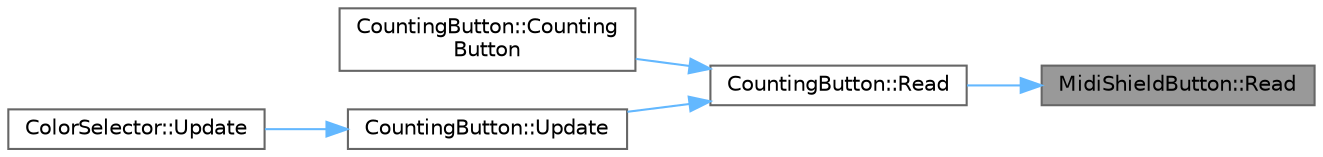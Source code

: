 digraph "MidiShieldButton::Read"
{
 // LATEX_PDF_SIZE
  bgcolor="transparent";
  edge [fontname=Helvetica,fontsize=10,labelfontname=Helvetica,labelfontsize=10];
  node [fontname=Helvetica,fontsize=10,shape=box,height=0.2,width=0.4];
  rankdir="RL";
  Node1 [id="Node000001",label="MidiShieldButton::Read",height=0.2,width=0.4,color="gray40", fillcolor="grey60", style="filled", fontcolor="black",tooltip=" "];
  Node1 -> Node2 [id="edge1_Node000001_Node000002",dir="back",color="steelblue1",style="solid",tooltip=" "];
  Node2 [id="Node000002",label="CountingButton::Read",height=0.2,width=0.4,color="grey40", fillcolor="white", style="filled",URL="$d6/d58/class_counting_button.html#a22f6cee1dc58bf651da93fd5ee66f7a0",tooltip=" "];
  Node2 -> Node3 [id="edge2_Node000002_Node000003",dir="back",color="steelblue1",style="solid",tooltip=" "];
  Node3 [id="Node000003",label="CountingButton::Counting\lButton",height=0.2,width=0.4,color="grey40", fillcolor="white", style="filled",URL="$d6/d58/class_counting_button.html#a5b627dc689ea86ec2f96ee6941479ac4",tooltip=" "];
  Node2 -> Node4 [id="edge3_Node000002_Node000004",dir="back",color="steelblue1",style="solid",tooltip=" "];
  Node4 [id="Node000004",label="CountingButton::Update",height=0.2,width=0.4,color="grey40", fillcolor="white", style="filled",URL="$d6/d58/class_counting_button.html#a28cf528b823336f8eba41a4c35f3fc2a",tooltip=" "];
  Node4 -> Node5 [id="edge4_Node000004_Node000005",dir="back",color="steelblue1",style="solid",tooltip=" "];
  Node5 [id="Node000005",label="ColorSelector::Update",height=0.2,width=0.4,color="grey40", fillcolor="white", style="filled",URL="$df/d79/class_color_selector.html#af8cda900547e2e2ac5c522eadd5ff826",tooltip=" "];
}
